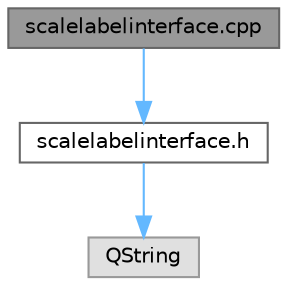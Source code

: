 digraph "scalelabelinterface.cpp"
{
 // LATEX_PDF_SIZE
  bgcolor="transparent";
  edge [fontname=Helvetica,fontsize=10,labelfontname=Helvetica,labelfontsize=10];
  node [fontname=Helvetica,fontsize=10,shape=box,height=0.2,width=0.4];
  Node1 [label="scalelabelinterface.cpp",height=0.2,width=0.4,color="gray40", fillcolor="grey60", style="filled", fontcolor="black",tooltip=" "];
  Node1 -> Node2 [color="steelblue1",style="solid"];
  Node2 [label="scalelabelinterface.h",height=0.2,width=0.4,color="grey40", fillcolor="white", style="filled",URL="$scalelabelinterface_8h.html",tooltip=" "];
  Node2 -> Node3 [color="steelblue1",style="solid"];
  Node3 [label="QString",height=0.2,width=0.4,color="grey60", fillcolor="#E0E0E0", style="filled",tooltip=" "];
}
